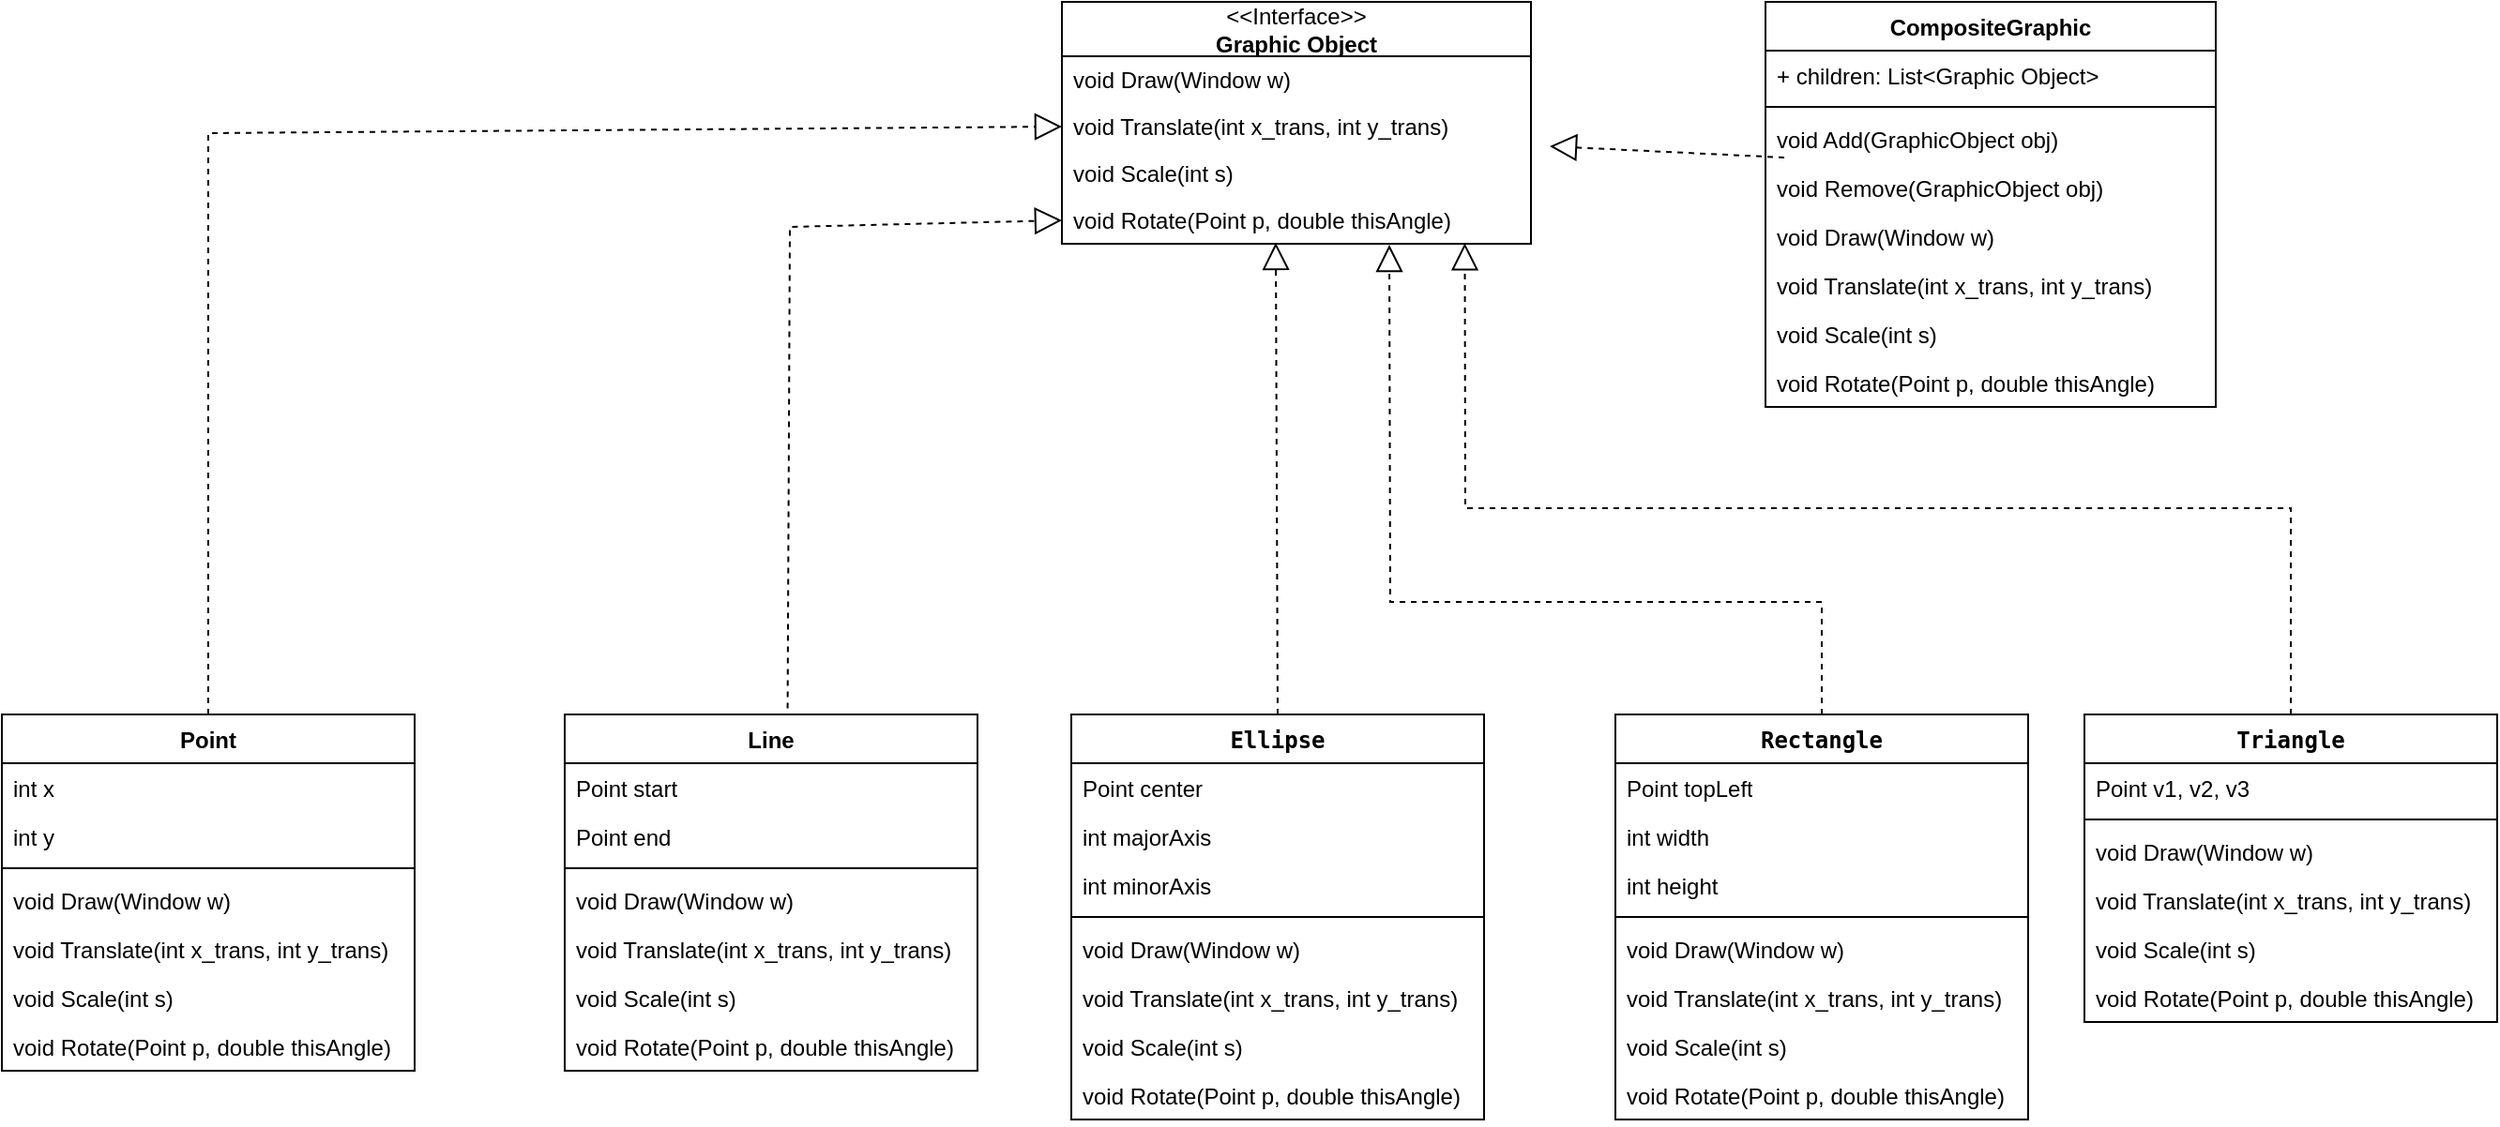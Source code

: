 <mxfile version="26.1.1">
  <diagram name="第 1 页" id="gHZh5nKPAj1UhZnMv99B">
    <mxGraphModel dx="4037" dy="1689" grid="1" gridSize="10" guides="1" tooltips="1" connect="1" arrows="1" fold="1" page="1" pageScale="1" pageWidth="850" pageHeight="1100" math="0" shadow="0">
      <root>
        <mxCell id="0" />
        <mxCell id="1" parent="0" />
        <mxCell id="4nCK3SYz55I1uyQM9TNR-1" value="&lt;div&gt;&lt;span style=&quot;font-weight: normal;&quot;&gt;&amp;lt;&amp;lt;Interface&amp;gt;&amp;gt;&lt;/span&gt;&lt;/div&gt;Graphic Object" style="swimlane;fontStyle=1;align=center;verticalAlign=middle;childLayout=stackLayout;horizontal=1;startSize=29;horizontalStack=0;resizeParent=1;resizeParentMax=0;resizeLast=0;collapsible=0;marginBottom=0;html=1;whiteSpace=wrap;" vertex="1" parent="1">
          <mxGeometry x="425" y="160" width="250" height="129" as="geometry" />
        </mxCell>
        <mxCell id="4nCK3SYz55I1uyQM9TNR-3" value="void Draw(Window w)" style="text;html=1;strokeColor=none;fillColor=none;align=left;verticalAlign=middle;spacingLeft=4;spacingRight=4;overflow=hidden;rotatable=0;points=[[0,0.5],[1,0.5]];portConstraint=eastwest;whiteSpace=wrap;" vertex="1" parent="4nCK3SYz55I1uyQM9TNR-1">
          <mxGeometry y="29" width="250" height="25" as="geometry" />
        </mxCell>
        <mxCell id="4nCK3SYz55I1uyQM9TNR-5" value="void Translate(int x_trans, int y_trans)" style="text;html=1;strokeColor=none;fillColor=none;align=left;verticalAlign=middle;spacingLeft=4;spacingRight=4;overflow=hidden;rotatable=0;points=[[0,0.5],[1,0.5]];portConstraint=eastwest;whiteSpace=wrap;" vertex="1" parent="4nCK3SYz55I1uyQM9TNR-1">
          <mxGeometry y="54" width="250" height="25" as="geometry" />
        </mxCell>
        <mxCell id="4nCK3SYz55I1uyQM9TNR-4" value="void Scale(int s)" style="text;html=1;strokeColor=none;fillColor=none;align=left;verticalAlign=middle;spacingLeft=4;spacingRight=4;overflow=hidden;rotatable=0;points=[[0,0.5],[1,0.5]];portConstraint=eastwest;whiteSpace=wrap;" vertex="1" parent="4nCK3SYz55I1uyQM9TNR-1">
          <mxGeometry y="79" width="250" height="25" as="geometry" />
        </mxCell>
        <mxCell id="4nCK3SYz55I1uyQM9TNR-7" value="void Rotate(Point p, double thisAngle)" style="text;html=1;strokeColor=none;fillColor=none;align=left;verticalAlign=middle;spacingLeft=4;spacingRight=4;overflow=hidden;rotatable=0;points=[[0,0.5],[1,0.5]];portConstraint=eastwest;whiteSpace=wrap;" vertex="1" parent="4nCK3SYz55I1uyQM9TNR-1">
          <mxGeometry y="104" width="250" height="25" as="geometry" />
        </mxCell>
        <mxCell id="4nCK3SYz55I1uyQM9TNR-9" value="CompositeGraphic" style="swimlane;fontStyle=1;align=center;verticalAlign=top;childLayout=stackLayout;horizontal=1;startSize=26;horizontalStack=0;resizeParent=1;resizeParentMax=0;resizeLast=0;collapsible=1;marginBottom=0;whiteSpace=wrap;html=1;" vertex="1" parent="1">
          <mxGeometry x="800" y="160" width="240" height="216" as="geometry" />
        </mxCell>
        <mxCell id="4nCK3SYz55I1uyQM9TNR-10" value="+ children: List&amp;lt;Graphic Object&amp;gt;" style="text;strokeColor=none;fillColor=none;align=left;verticalAlign=top;spacingLeft=4;spacingRight=4;overflow=hidden;rotatable=0;points=[[0,0.5],[1,0.5]];portConstraint=eastwest;whiteSpace=wrap;html=1;" vertex="1" parent="4nCK3SYz55I1uyQM9TNR-9">
          <mxGeometry y="26" width="240" height="26" as="geometry" />
        </mxCell>
        <mxCell id="4nCK3SYz55I1uyQM9TNR-11" value="" style="line;strokeWidth=1;fillColor=none;align=left;verticalAlign=middle;spacingTop=-1;spacingLeft=3;spacingRight=3;rotatable=0;labelPosition=right;points=[];portConstraint=eastwest;strokeColor=inherit;" vertex="1" parent="4nCK3SYz55I1uyQM9TNR-9">
          <mxGeometry y="52" width="240" height="8" as="geometry" />
        </mxCell>
        <mxCell id="4nCK3SYz55I1uyQM9TNR-12" value="void Add(GraphicObject obj)" style="text;strokeColor=none;fillColor=none;align=left;verticalAlign=top;spacingLeft=4;spacingRight=4;overflow=hidden;rotatable=0;points=[[0,0.5],[1,0.5]];portConstraint=eastwest;whiteSpace=wrap;html=1;" vertex="1" parent="4nCK3SYz55I1uyQM9TNR-9">
          <mxGeometry y="60" width="240" height="26" as="geometry" />
        </mxCell>
        <mxCell id="4nCK3SYz55I1uyQM9TNR-13" value="void Remove(GraphicObject obj)" style="text;strokeColor=none;fillColor=none;align=left;verticalAlign=top;spacingLeft=4;spacingRight=4;overflow=hidden;rotatable=0;points=[[0,0.5],[1,0.5]];portConstraint=eastwest;whiteSpace=wrap;html=1;" vertex="1" parent="4nCK3SYz55I1uyQM9TNR-9">
          <mxGeometry y="86" width="240" height="26" as="geometry" />
        </mxCell>
        <mxCell id="4nCK3SYz55I1uyQM9TNR-15" value="void Draw(Window w)" style="text;strokeColor=none;fillColor=none;align=left;verticalAlign=top;spacingLeft=4;spacingRight=4;overflow=hidden;rotatable=0;points=[[0,0.5],[1,0.5]];portConstraint=eastwest;whiteSpace=wrap;html=1;" vertex="1" parent="4nCK3SYz55I1uyQM9TNR-9">
          <mxGeometry y="112" width="240" height="26" as="geometry" />
        </mxCell>
        <mxCell id="4nCK3SYz55I1uyQM9TNR-16" value="void Translate(int x_trans, int y_trans)" style="text;strokeColor=none;fillColor=none;align=left;verticalAlign=top;spacingLeft=4;spacingRight=4;overflow=hidden;rotatable=0;points=[[0,0.5],[1,0.5]];portConstraint=eastwest;whiteSpace=wrap;html=1;" vertex="1" parent="4nCK3SYz55I1uyQM9TNR-9">
          <mxGeometry y="138" width="240" height="26" as="geometry" />
        </mxCell>
        <mxCell id="4nCK3SYz55I1uyQM9TNR-17" value="void Scale(int s)" style="text;strokeColor=none;fillColor=none;align=left;verticalAlign=top;spacingLeft=4;spacingRight=4;overflow=hidden;rotatable=0;points=[[0,0.5],[1,0.5]];portConstraint=eastwest;whiteSpace=wrap;html=1;" vertex="1" parent="4nCK3SYz55I1uyQM9TNR-9">
          <mxGeometry y="164" width="240" height="26" as="geometry" />
        </mxCell>
        <mxCell id="4nCK3SYz55I1uyQM9TNR-14" value="void Rotate(Point p, double thisAngle)" style="text;strokeColor=none;fillColor=none;align=left;verticalAlign=top;spacingLeft=4;spacingRight=4;overflow=hidden;rotatable=0;points=[[0,0.5],[1,0.5]];portConstraint=eastwest;whiteSpace=wrap;html=1;" vertex="1" parent="4nCK3SYz55I1uyQM9TNR-9">
          <mxGeometry y="190" width="240" height="26" as="geometry" />
        </mxCell>
        <mxCell id="4nCK3SYz55I1uyQM9TNR-19" value="Point" style="swimlane;fontStyle=1;align=center;verticalAlign=top;childLayout=stackLayout;horizontal=1;startSize=26;horizontalStack=0;resizeParent=1;resizeParentMax=0;resizeLast=0;collapsible=1;marginBottom=0;whiteSpace=wrap;html=1;" vertex="1" parent="1">
          <mxGeometry x="-140" y="540" width="220" height="190" as="geometry" />
        </mxCell>
        <mxCell id="4nCK3SYz55I1uyQM9TNR-20" value="int x" style="text;strokeColor=none;fillColor=none;align=left;verticalAlign=top;spacingLeft=4;spacingRight=4;overflow=hidden;rotatable=0;points=[[0,0.5],[1,0.5]];portConstraint=eastwest;whiteSpace=wrap;html=1;" vertex="1" parent="4nCK3SYz55I1uyQM9TNR-19">
          <mxGeometry y="26" width="220" height="26" as="geometry" />
        </mxCell>
        <mxCell id="4nCK3SYz55I1uyQM9TNR-23" value="int y" style="text;strokeColor=none;fillColor=none;align=left;verticalAlign=top;spacingLeft=4;spacingRight=4;overflow=hidden;rotatable=0;points=[[0,0.5],[1,0.5]];portConstraint=eastwest;whiteSpace=wrap;html=1;" vertex="1" parent="4nCK3SYz55I1uyQM9TNR-19">
          <mxGeometry y="52" width="220" height="26" as="geometry" />
        </mxCell>
        <mxCell id="4nCK3SYz55I1uyQM9TNR-21" value="" style="line;strokeWidth=1;fillColor=none;align=left;verticalAlign=middle;spacingTop=-1;spacingLeft=3;spacingRight=3;rotatable=0;labelPosition=right;points=[];portConstraint=eastwest;strokeColor=inherit;" vertex="1" parent="4nCK3SYz55I1uyQM9TNR-19">
          <mxGeometry y="78" width="220" height="8" as="geometry" />
        </mxCell>
        <mxCell id="4nCK3SYz55I1uyQM9TNR-22" value="void Draw(Window w)" style="text;strokeColor=none;fillColor=none;align=left;verticalAlign=top;spacingLeft=4;spacingRight=4;overflow=hidden;rotatable=0;points=[[0,0.5],[1,0.5]];portConstraint=eastwest;whiteSpace=wrap;html=1;" vertex="1" parent="4nCK3SYz55I1uyQM9TNR-19">
          <mxGeometry y="86" width="220" height="26" as="geometry" />
        </mxCell>
        <mxCell id="4nCK3SYz55I1uyQM9TNR-26" value="&lt;div&gt;void Translate(int x_trans, int y_trans)&lt;/div&gt;&lt;div&gt;&lt;br&gt;&lt;/div&gt;" style="text;strokeColor=none;fillColor=none;align=left;verticalAlign=top;spacingLeft=4;spacingRight=4;overflow=hidden;rotatable=0;points=[[0,0.5],[1,0.5]];portConstraint=eastwest;whiteSpace=wrap;html=1;" vertex="1" parent="4nCK3SYz55I1uyQM9TNR-19">
          <mxGeometry y="112" width="220" height="26" as="geometry" />
        </mxCell>
        <mxCell id="4nCK3SYz55I1uyQM9TNR-27" value="&lt;div&gt;void Scale(int s)&lt;/div&gt;" style="text;strokeColor=none;fillColor=none;align=left;verticalAlign=top;spacingLeft=4;spacingRight=4;overflow=hidden;rotatable=0;points=[[0,0.5],[1,0.5]];portConstraint=eastwest;whiteSpace=wrap;html=1;" vertex="1" parent="4nCK3SYz55I1uyQM9TNR-19">
          <mxGeometry y="138" width="220" height="26" as="geometry" />
        </mxCell>
        <mxCell id="4nCK3SYz55I1uyQM9TNR-24" value="&lt;div&gt;void Rotate(Point p, double thisAngle)&lt;/div&gt;" style="text;strokeColor=none;fillColor=none;align=left;verticalAlign=top;spacingLeft=4;spacingRight=4;overflow=hidden;rotatable=0;points=[[0,0.5],[1,0.5]];portConstraint=eastwest;whiteSpace=wrap;html=1;" vertex="1" parent="4nCK3SYz55I1uyQM9TNR-19">
          <mxGeometry y="164" width="220" height="26" as="geometry" />
        </mxCell>
        <mxCell id="4nCK3SYz55I1uyQM9TNR-28" value="Line" style="swimlane;fontStyle=1;align=center;verticalAlign=top;childLayout=stackLayout;horizontal=1;startSize=26;horizontalStack=0;resizeParent=1;resizeParentMax=0;resizeLast=0;collapsible=1;marginBottom=0;whiteSpace=wrap;html=1;" vertex="1" parent="1">
          <mxGeometry x="160" y="540" width="220" height="190" as="geometry" />
        </mxCell>
        <mxCell id="4nCK3SYz55I1uyQM9TNR-29" value="Point start" style="text;strokeColor=none;fillColor=none;align=left;verticalAlign=top;spacingLeft=4;spacingRight=4;overflow=hidden;rotatable=0;points=[[0,0.5],[1,0.5]];portConstraint=eastwest;whiteSpace=wrap;html=1;" vertex="1" parent="4nCK3SYz55I1uyQM9TNR-28">
          <mxGeometry y="26" width="220" height="26" as="geometry" />
        </mxCell>
        <mxCell id="4nCK3SYz55I1uyQM9TNR-30" value="Point end" style="text;strokeColor=none;fillColor=none;align=left;verticalAlign=top;spacingLeft=4;spacingRight=4;overflow=hidden;rotatable=0;points=[[0,0.5],[1,0.5]];portConstraint=eastwest;whiteSpace=wrap;html=1;" vertex="1" parent="4nCK3SYz55I1uyQM9TNR-28">
          <mxGeometry y="52" width="220" height="26" as="geometry" />
        </mxCell>
        <mxCell id="4nCK3SYz55I1uyQM9TNR-31" value="" style="line;strokeWidth=1;fillColor=none;align=left;verticalAlign=middle;spacingTop=-1;spacingLeft=3;spacingRight=3;rotatable=0;labelPosition=right;points=[];portConstraint=eastwest;strokeColor=inherit;" vertex="1" parent="4nCK3SYz55I1uyQM9TNR-28">
          <mxGeometry y="78" width="220" height="8" as="geometry" />
        </mxCell>
        <mxCell id="4nCK3SYz55I1uyQM9TNR-32" value="void Draw(Window w)" style="text;strokeColor=none;fillColor=none;align=left;verticalAlign=top;spacingLeft=4;spacingRight=4;overflow=hidden;rotatable=0;points=[[0,0.5],[1,0.5]];portConstraint=eastwest;whiteSpace=wrap;html=1;" vertex="1" parent="4nCK3SYz55I1uyQM9TNR-28">
          <mxGeometry y="86" width="220" height="26" as="geometry" />
        </mxCell>
        <mxCell id="4nCK3SYz55I1uyQM9TNR-33" value="&lt;div&gt;void Translate(int x_trans, int y_trans)&lt;/div&gt;&lt;div&gt;&lt;br&gt;&lt;/div&gt;" style="text;strokeColor=none;fillColor=none;align=left;verticalAlign=top;spacingLeft=4;spacingRight=4;overflow=hidden;rotatable=0;points=[[0,0.5],[1,0.5]];portConstraint=eastwest;whiteSpace=wrap;html=1;" vertex="1" parent="4nCK3SYz55I1uyQM9TNR-28">
          <mxGeometry y="112" width="220" height="26" as="geometry" />
        </mxCell>
        <mxCell id="4nCK3SYz55I1uyQM9TNR-34" value="&lt;div&gt;void Scale(int s)&lt;/div&gt;" style="text;strokeColor=none;fillColor=none;align=left;verticalAlign=top;spacingLeft=4;spacingRight=4;overflow=hidden;rotatable=0;points=[[0,0.5],[1,0.5]];portConstraint=eastwest;whiteSpace=wrap;html=1;" vertex="1" parent="4nCK3SYz55I1uyQM9TNR-28">
          <mxGeometry y="138" width="220" height="26" as="geometry" />
        </mxCell>
        <mxCell id="4nCK3SYz55I1uyQM9TNR-35" value="&lt;div&gt;void Rotate(Point p, double thisAngle)&lt;/div&gt;" style="text;strokeColor=none;fillColor=none;align=left;verticalAlign=top;spacingLeft=4;spacingRight=4;overflow=hidden;rotatable=0;points=[[0,0.5],[1,0.5]];portConstraint=eastwest;whiteSpace=wrap;html=1;" vertex="1" parent="4nCK3SYz55I1uyQM9TNR-28">
          <mxGeometry y="164" width="220" height="26" as="geometry" />
        </mxCell>
        <mxCell id="4nCK3SYz55I1uyQM9TNR-36" value="&lt;code data-end=&quot;1353&quot; data-start=&quot;1344&quot;&gt;Ellipse&lt;/code&gt;" style="swimlane;fontStyle=1;align=center;verticalAlign=top;childLayout=stackLayout;horizontal=1;startSize=26;horizontalStack=0;resizeParent=1;resizeParentMax=0;resizeLast=0;collapsible=1;marginBottom=0;whiteSpace=wrap;html=1;" vertex="1" parent="1">
          <mxGeometry x="430" y="540" width="220" height="216" as="geometry" />
        </mxCell>
        <mxCell id="4nCK3SYz55I1uyQM9TNR-37" value="Point center" style="text;strokeColor=none;fillColor=none;align=left;verticalAlign=top;spacingLeft=4;spacingRight=4;overflow=hidden;rotatable=0;points=[[0,0.5],[1,0.5]];portConstraint=eastwest;whiteSpace=wrap;html=1;" vertex="1" parent="4nCK3SYz55I1uyQM9TNR-36">
          <mxGeometry y="26" width="220" height="26" as="geometry" />
        </mxCell>
        <mxCell id="4nCK3SYz55I1uyQM9TNR-44" value="int majorAxis" style="text;strokeColor=none;fillColor=none;align=left;verticalAlign=top;spacingLeft=4;spacingRight=4;overflow=hidden;rotatable=0;points=[[0,0.5],[1,0.5]];portConstraint=eastwest;whiteSpace=wrap;html=1;" vertex="1" parent="4nCK3SYz55I1uyQM9TNR-36">
          <mxGeometry y="52" width="220" height="26" as="geometry" />
        </mxCell>
        <mxCell id="4nCK3SYz55I1uyQM9TNR-38" value="int minorAxis" style="text;strokeColor=none;fillColor=none;align=left;verticalAlign=top;spacingLeft=4;spacingRight=4;overflow=hidden;rotatable=0;points=[[0,0.5],[1,0.5]];portConstraint=eastwest;whiteSpace=wrap;html=1;" vertex="1" parent="4nCK3SYz55I1uyQM9TNR-36">
          <mxGeometry y="78" width="220" height="26" as="geometry" />
        </mxCell>
        <mxCell id="4nCK3SYz55I1uyQM9TNR-39" value="" style="line;strokeWidth=1;fillColor=none;align=left;verticalAlign=middle;spacingTop=-1;spacingLeft=3;spacingRight=3;rotatable=0;labelPosition=right;points=[];portConstraint=eastwest;strokeColor=inherit;" vertex="1" parent="4nCK3SYz55I1uyQM9TNR-36">
          <mxGeometry y="104" width="220" height="8" as="geometry" />
        </mxCell>
        <mxCell id="4nCK3SYz55I1uyQM9TNR-40" value="void Draw(Window w)" style="text;strokeColor=none;fillColor=none;align=left;verticalAlign=top;spacingLeft=4;spacingRight=4;overflow=hidden;rotatable=0;points=[[0,0.5],[1,0.5]];portConstraint=eastwest;whiteSpace=wrap;html=1;" vertex="1" parent="4nCK3SYz55I1uyQM9TNR-36">
          <mxGeometry y="112" width="220" height="26" as="geometry" />
        </mxCell>
        <mxCell id="4nCK3SYz55I1uyQM9TNR-41" value="&lt;div&gt;void Translate(int x_trans, int y_trans)&lt;/div&gt;&lt;div&gt;&lt;br&gt;&lt;/div&gt;" style="text;strokeColor=none;fillColor=none;align=left;verticalAlign=top;spacingLeft=4;spacingRight=4;overflow=hidden;rotatable=0;points=[[0,0.5],[1,0.5]];portConstraint=eastwest;whiteSpace=wrap;html=1;" vertex="1" parent="4nCK3SYz55I1uyQM9TNR-36">
          <mxGeometry y="138" width="220" height="26" as="geometry" />
        </mxCell>
        <mxCell id="4nCK3SYz55I1uyQM9TNR-42" value="&lt;div&gt;void Scale(int s)&lt;/div&gt;" style="text;strokeColor=none;fillColor=none;align=left;verticalAlign=top;spacingLeft=4;spacingRight=4;overflow=hidden;rotatable=0;points=[[0,0.5],[1,0.5]];portConstraint=eastwest;whiteSpace=wrap;html=1;" vertex="1" parent="4nCK3SYz55I1uyQM9TNR-36">
          <mxGeometry y="164" width="220" height="26" as="geometry" />
        </mxCell>
        <mxCell id="4nCK3SYz55I1uyQM9TNR-43" value="&lt;div&gt;void Rotate(Point p, double thisAngle)&lt;/div&gt;" style="text;strokeColor=none;fillColor=none;align=left;verticalAlign=top;spacingLeft=4;spacingRight=4;overflow=hidden;rotatable=0;points=[[0,0.5],[1,0.5]];portConstraint=eastwest;whiteSpace=wrap;html=1;" vertex="1" parent="4nCK3SYz55I1uyQM9TNR-36">
          <mxGeometry y="190" width="220" height="26" as="geometry" />
        </mxCell>
        <mxCell id="4nCK3SYz55I1uyQM9TNR-45" value="&lt;code data-end=&quot;1807&quot; data-start=&quot;1796&quot;&gt;Rectangle&lt;/code&gt;" style="swimlane;fontStyle=1;align=center;verticalAlign=top;childLayout=stackLayout;horizontal=1;startSize=26;horizontalStack=0;resizeParent=1;resizeParentMax=0;resizeLast=0;collapsible=1;marginBottom=0;whiteSpace=wrap;html=1;" vertex="1" parent="1">
          <mxGeometry x="720" y="540" width="220" height="216" as="geometry" />
        </mxCell>
        <mxCell id="4nCK3SYz55I1uyQM9TNR-46" value="Point topLeft" style="text;strokeColor=none;fillColor=none;align=left;verticalAlign=top;spacingLeft=4;spacingRight=4;overflow=hidden;rotatable=0;points=[[0,0.5],[1,0.5]];portConstraint=eastwest;whiteSpace=wrap;html=1;" vertex="1" parent="4nCK3SYz55I1uyQM9TNR-45">
          <mxGeometry y="26" width="220" height="26" as="geometry" />
        </mxCell>
        <mxCell id="4nCK3SYz55I1uyQM9TNR-47" value="int width" style="text;strokeColor=none;fillColor=none;align=left;verticalAlign=top;spacingLeft=4;spacingRight=4;overflow=hidden;rotatable=0;points=[[0,0.5],[1,0.5]];portConstraint=eastwest;whiteSpace=wrap;html=1;" vertex="1" parent="4nCK3SYz55I1uyQM9TNR-45">
          <mxGeometry y="52" width="220" height="26" as="geometry" />
        </mxCell>
        <mxCell id="4nCK3SYz55I1uyQM9TNR-48" value="int height" style="text;strokeColor=none;fillColor=none;align=left;verticalAlign=top;spacingLeft=4;spacingRight=4;overflow=hidden;rotatable=0;points=[[0,0.5],[1,0.5]];portConstraint=eastwest;whiteSpace=wrap;html=1;" vertex="1" parent="4nCK3SYz55I1uyQM9TNR-45">
          <mxGeometry y="78" width="220" height="26" as="geometry" />
        </mxCell>
        <mxCell id="4nCK3SYz55I1uyQM9TNR-49" value="" style="line;strokeWidth=1;fillColor=none;align=left;verticalAlign=middle;spacingTop=-1;spacingLeft=3;spacingRight=3;rotatable=0;labelPosition=right;points=[];portConstraint=eastwest;strokeColor=inherit;" vertex="1" parent="4nCK3SYz55I1uyQM9TNR-45">
          <mxGeometry y="104" width="220" height="8" as="geometry" />
        </mxCell>
        <mxCell id="4nCK3SYz55I1uyQM9TNR-50" value="void Draw(Window w)" style="text;strokeColor=none;fillColor=none;align=left;verticalAlign=top;spacingLeft=4;spacingRight=4;overflow=hidden;rotatable=0;points=[[0,0.5],[1,0.5]];portConstraint=eastwest;whiteSpace=wrap;html=1;" vertex="1" parent="4nCK3SYz55I1uyQM9TNR-45">
          <mxGeometry y="112" width="220" height="26" as="geometry" />
        </mxCell>
        <mxCell id="4nCK3SYz55I1uyQM9TNR-51" value="&lt;div&gt;void Translate(int x_trans, int y_trans)&lt;/div&gt;&lt;div&gt;&lt;br&gt;&lt;/div&gt;" style="text;strokeColor=none;fillColor=none;align=left;verticalAlign=top;spacingLeft=4;spacingRight=4;overflow=hidden;rotatable=0;points=[[0,0.5],[1,0.5]];portConstraint=eastwest;whiteSpace=wrap;html=1;" vertex="1" parent="4nCK3SYz55I1uyQM9TNR-45">
          <mxGeometry y="138" width="220" height="26" as="geometry" />
        </mxCell>
        <mxCell id="4nCK3SYz55I1uyQM9TNR-52" value="&lt;div&gt;void Scale(int s)&lt;/div&gt;" style="text;strokeColor=none;fillColor=none;align=left;verticalAlign=top;spacingLeft=4;spacingRight=4;overflow=hidden;rotatable=0;points=[[0,0.5],[1,0.5]];portConstraint=eastwest;whiteSpace=wrap;html=1;" vertex="1" parent="4nCK3SYz55I1uyQM9TNR-45">
          <mxGeometry y="164" width="220" height="26" as="geometry" />
        </mxCell>
        <mxCell id="4nCK3SYz55I1uyQM9TNR-53" value="&lt;div&gt;void Rotate(Point p, double thisAngle)&lt;/div&gt;" style="text;strokeColor=none;fillColor=none;align=left;verticalAlign=top;spacingLeft=4;spacingRight=4;overflow=hidden;rotatable=0;points=[[0,0.5],[1,0.5]];portConstraint=eastwest;whiteSpace=wrap;html=1;" vertex="1" parent="4nCK3SYz55I1uyQM9TNR-45">
          <mxGeometry y="190" width="220" height="26" as="geometry" />
        </mxCell>
        <mxCell id="4nCK3SYz55I1uyQM9TNR-54" value="&lt;code data-end=&quot;2276&quot; data-start=&quot;2266&quot;&gt;Triangle&lt;/code&gt;" style="swimlane;fontStyle=1;align=center;verticalAlign=top;childLayout=stackLayout;horizontal=1;startSize=26;horizontalStack=0;resizeParent=1;resizeParentMax=0;resizeLast=0;collapsible=1;marginBottom=0;whiteSpace=wrap;html=1;" vertex="1" parent="1">
          <mxGeometry x="970" y="540" width="220" height="164" as="geometry" />
        </mxCell>
        <mxCell id="4nCK3SYz55I1uyQM9TNR-55" value="Point v1, v2, v3" style="text;strokeColor=none;fillColor=none;align=left;verticalAlign=top;spacingLeft=4;spacingRight=4;overflow=hidden;rotatable=0;points=[[0,0.5],[1,0.5]];portConstraint=eastwest;whiteSpace=wrap;html=1;" vertex="1" parent="4nCK3SYz55I1uyQM9TNR-54">
          <mxGeometry y="26" width="220" height="26" as="geometry" />
        </mxCell>
        <mxCell id="4nCK3SYz55I1uyQM9TNR-58" value="" style="line;strokeWidth=1;fillColor=none;align=left;verticalAlign=middle;spacingTop=-1;spacingLeft=3;spacingRight=3;rotatable=0;labelPosition=right;points=[];portConstraint=eastwest;strokeColor=inherit;" vertex="1" parent="4nCK3SYz55I1uyQM9TNR-54">
          <mxGeometry y="52" width="220" height="8" as="geometry" />
        </mxCell>
        <mxCell id="4nCK3SYz55I1uyQM9TNR-59" value="void Draw(Window w)" style="text;strokeColor=none;fillColor=none;align=left;verticalAlign=top;spacingLeft=4;spacingRight=4;overflow=hidden;rotatable=0;points=[[0,0.5],[1,0.5]];portConstraint=eastwest;whiteSpace=wrap;html=1;" vertex="1" parent="4nCK3SYz55I1uyQM9TNR-54">
          <mxGeometry y="60" width="220" height="26" as="geometry" />
        </mxCell>
        <mxCell id="4nCK3SYz55I1uyQM9TNR-60" value="&lt;div&gt;void Translate(int x_trans, int y_trans)&lt;/div&gt;&lt;div&gt;&lt;br&gt;&lt;/div&gt;" style="text;strokeColor=none;fillColor=none;align=left;verticalAlign=top;spacingLeft=4;spacingRight=4;overflow=hidden;rotatable=0;points=[[0,0.5],[1,0.5]];portConstraint=eastwest;whiteSpace=wrap;html=1;" vertex="1" parent="4nCK3SYz55I1uyQM9TNR-54">
          <mxGeometry y="86" width="220" height="26" as="geometry" />
        </mxCell>
        <mxCell id="4nCK3SYz55I1uyQM9TNR-61" value="&lt;div&gt;void Scale(int s)&lt;/div&gt;" style="text;strokeColor=none;fillColor=none;align=left;verticalAlign=top;spacingLeft=4;spacingRight=4;overflow=hidden;rotatable=0;points=[[0,0.5],[1,0.5]];portConstraint=eastwest;whiteSpace=wrap;html=1;" vertex="1" parent="4nCK3SYz55I1uyQM9TNR-54">
          <mxGeometry y="112" width="220" height="26" as="geometry" />
        </mxCell>
        <mxCell id="4nCK3SYz55I1uyQM9TNR-62" value="&lt;div&gt;void Rotate(Point p, double thisAngle)&lt;/div&gt;" style="text;strokeColor=none;fillColor=none;align=left;verticalAlign=top;spacingLeft=4;spacingRight=4;overflow=hidden;rotatable=0;points=[[0,0.5],[1,0.5]];portConstraint=eastwest;whiteSpace=wrap;html=1;" vertex="1" parent="4nCK3SYz55I1uyQM9TNR-54">
          <mxGeometry y="138" width="220" height="26" as="geometry" />
        </mxCell>
        <mxCell id="4nCK3SYz55I1uyQM9TNR-65" value="" style="endArrow=block;dashed=1;endFill=0;endSize=12;html=1;rounded=0;entryX=0;entryY=0.5;entryDx=0;entryDy=0;" edge="1" parent="1" target="4nCK3SYz55I1uyQM9TNR-5">
          <mxGeometry width="160" relative="1" as="geometry">
            <mxPoint x="-30" y="540" as="sourcePoint" />
            <mxPoint x="130" y="540" as="targetPoint" />
            <Array as="points">
              <mxPoint x="-30" y="230" />
            </Array>
          </mxGeometry>
        </mxCell>
        <mxCell id="4nCK3SYz55I1uyQM9TNR-67" value="" style="endArrow=block;dashed=1;endFill=0;endSize=12;html=1;rounded=0;entryX=0;entryY=0.5;entryDx=0;entryDy=0;exitX=0.54;exitY=-0.017;exitDx=0;exitDy=0;exitPerimeter=0;" edge="1" parent="1" source="4nCK3SYz55I1uyQM9TNR-28" target="4nCK3SYz55I1uyQM9TNR-7">
          <mxGeometry width="160" relative="1" as="geometry">
            <mxPoint x="-20" y="550" as="sourcePoint" />
            <mxPoint x="435" y="237" as="targetPoint" />
            <Array as="points">
              <mxPoint x="280" y="280" />
            </Array>
          </mxGeometry>
        </mxCell>
        <mxCell id="4nCK3SYz55I1uyQM9TNR-68" value="" style="endArrow=block;dashed=1;endFill=0;endSize=12;html=1;rounded=0;entryX=0.456;entryY=0.977;entryDx=0;entryDy=0;exitX=0.5;exitY=0;exitDx=0;exitDy=0;entryPerimeter=0;" edge="1" parent="1" source="4nCK3SYz55I1uyQM9TNR-36" target="4nCK3SYz55I1uyQM9TNR-7">
          <mxGeometry width="160" relative="1" as="geometry">
            <mxPoint x="289" y="547" as="sourcePoint" />
            <mxPoint x="435" y="287" as="targetPoint" />
            <Array as="points" />
          </mxGeometry>
        </mxCell>
        <mxCell id="4nCK3SYz55I1uyQM9TNR-69" value="" style="endArrow=block;dashed=1;endFill=0;endSize=12;html=1;rounded=0;entryX=0.698;entryY=1.02;entryDx=0;entryDy=0;exitX=0.5;exitY=0;exitDx=0;exitDy=0;entryPerimeter=0;" edge="1" parent="1" source="4nCK3SYz55I1uyQM9TNR-45" target="4nCK3SYz55I1uyQM9TNR-7">
          <mxGeometry width="160" relative="1" as="geometry">
            <mxPoint x="550" y="550" as="sourcePoint" />
            <mxPoint x="549" y="298" as="targetPoint" />
            <Array as="points">
              <mxPoint x="830" y="480" />
              <mxPoint x="600" y="480" />
            </Array>
          </mxGeometry>
        </mxCell>
        <mxCell id="4nCK3SYz55I1uyQM9TNR-70" value="" style="endArrow=block;dashed=1;endFill=0;endSize=12;html=1;rounded=0;entryX=1;entryY=0.5;entryDx=0;entryDy=0;exitX=0;exitY=0.5;exitDx=0;exitDy=0;" edge="1" parent="1">
          <mxGeometry width="160" relative="1" as="geometry">
            <mxPoint x="810" y="243" as="sourcePoint" />
            <mxPoint x="685" y="237" as="targetPoint" />
            <Array as="points" />
          </mxGeometry>
        </mxCell>
        <mxCell id="4nCK3SYz55I1uyQM9TNR-72" value="" style="endArrow=block;dashed=1;endFill=0;endSize=12;html=1;rounded=0;entryX=0.859;entryY=0.987;entryDx=0;entryDy=0;exitX=0.5;exitY=0;exitDx=0;exitDy=0;entryPerimeter=0;" edge="1" parent="1" source="4nCK3SYz55I1uyQM9TNR-54" target="4nCK3SYz55I1uyQM9TNR-7">
          <mxGeometry width="160" relative="1" as="geometry">
            <mxPoint x="895" y="529" as="sourcePoint" />
            <mxPoint x="660" y="280" as="targetPoint" />
            <Array as="points">
              <mxPoint x="1080" y="430" />
              <mxPoint x="640" y="430" />
            </Array>
          </mxGeometry>
        </mxCell>
      </root>
    </mxGraphModel>
  </diagram>
</mxfile>
